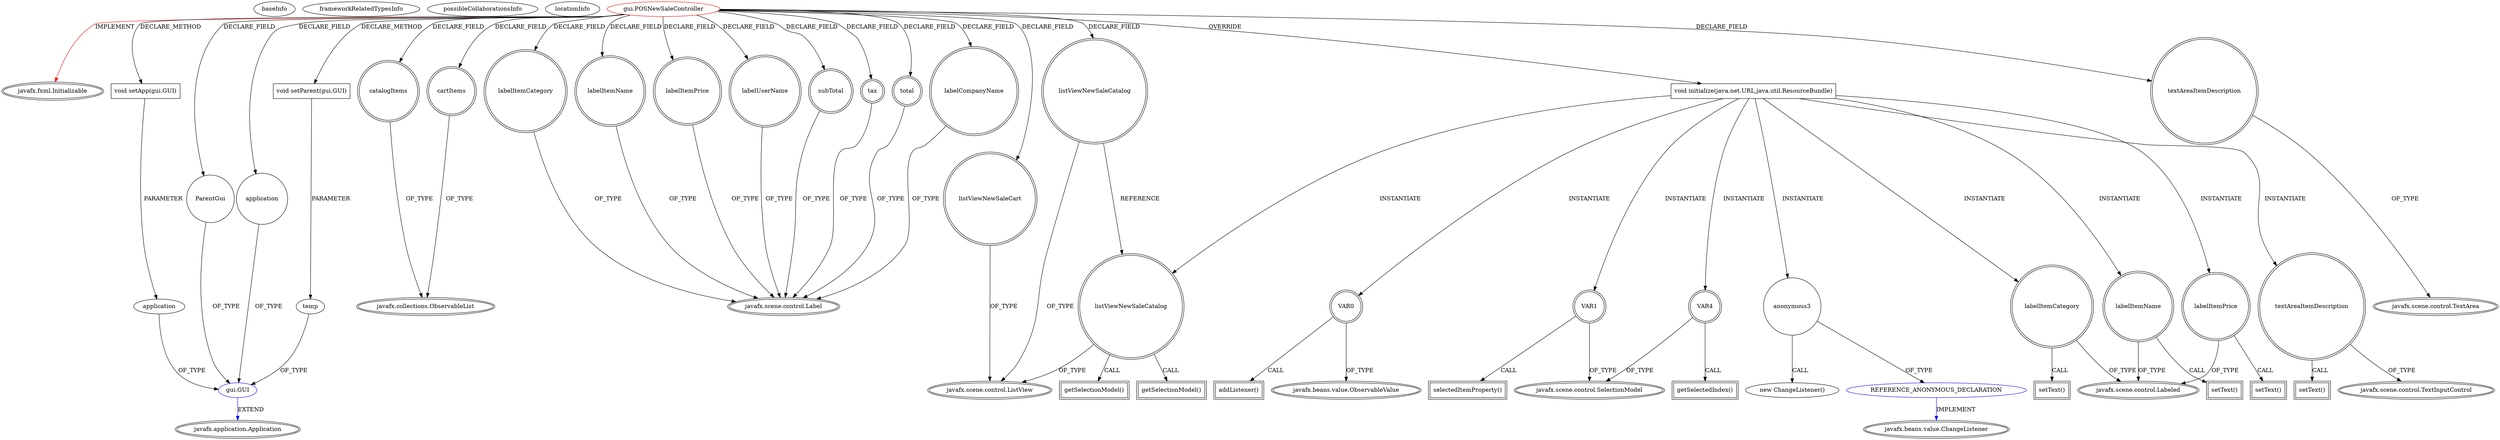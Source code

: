 digraph {
baseInfo[graphId=2218,category="extension_graph",isAnonymous=false,possibleRelation=true]
frameworkRelatedTypesInfo[0="javafx.fxml.Initializable"]
possibleCollaborationsInfo[0="2218~OVERRIDING_METHOD_DECLARATION-INSTANTIATION-~javafx.fxml.Initializable ~javafx.beans.value.ChangeListener ~false~true",1="2218~CLIENT_METHOD_DECLARATION-PARAMETER_DECLARATION-CLIENT_METHOD_DECLARATION-PARAMETER_DECLARATION-FIELD_DECLARATION-FIELD_DECLARATION-~javafx.fxml.Initializable ~javafx.application.Application ~false~false"]
locationInfo[projectName="bpaxson62-JavaFXPOS",filePath="/bpaxson62-JavaFXPOS/JavaFXPOS-master/src/gui/POSNewSaleController.java",contextSignature="POSNewSaleController",graphId="2218"]
0[label="gui.POSNewSaleController",vertexType="ROOT_CLIENT_CLASS_DECLARATION",isFrameworkType=false,color=red]
1[label="javafx.fxml.Initializable",vertexType="FRAMEWORK_INTERFACE_TYPE",isFrameworkType=true,peripheries=2]
2[label="ParentGui",vertexType="FIELD_DECLARATION",isFrameworkType=false,shape=circle]
3[label="gui.GUI",vertexType="REFERENCE_CLIENT_CLASS_DECLARATION",isFrameworkType=false,color=blue]
4[label="javafx.application.Application",vertexType="FRAMEWORK_CLASS_TYPE",isFrameworkType=true,peripheries=2]
5[label="application",vertexType="FIELD_DECLARATION",isFrameworkType=false,shape=circle]
7[label="cartItems",vertexType="FIELD_DECLARATION",isFrameworkType=true,peripheries=2,shape=circle]
8[label="javafx.collections.ObservableList",vertexType="FRAMEWORK_INTERFACE_TYPE",isFrameworkType=true,peripheries=2]
9[label="catalogItems",vertexType="FIELD_DECLARATION",isFrameworkType=true,peripheries=2,shape=circle]
11[label="labelCompanyName",vertexType="FIELD_DECLARATION",isFrameworkType=true,peripheries=2,shape=circle]
12[label="javafx.scene.control.Label",vertexType="FRAMEWORK_CLASS_TYPE",isFrameworkType=true,peripheries=2]
13[label="labelItemCategory",vertexType="FIELD_DECLARATION",isFrameworkType=true,peripheries=2,shape=circle]
15[label="labelItemName",vertexType="FIELD_DECLARATION",isFrameworkType=true,peripheries=2,shape=circle]
17[label="labelItemPrice",vertexType="FIELD_DECLARATION",isFrameworkType=true,peripheries=2,shape=circle]
19[label="labelUserName",vertexType="FIELD_DECLARATION",isFrameworkType=true,peripheries=2,shape=circle]
21[label="listViewNewSaleCart",vertexType="FIELD_DECLARATION",isFrameworkType=true,peripheries=2,shape=circle]
22[label="javafx.scene.control.ListView",vertexType="FRAMEWORK_CLASS_TYPE",isFrameworkType=true,peripheries=2]
23[label="listViewNewSaleCatalog",vertexType="FIELD_DECLARATION",isFrameworkType=true,peripheries=2,shape=circle]
25[label="subTotal",vertexType="FIELD_DECLARATION",isFrameworkType=true,peripheries=2,shape=circle]
27[label="tax",vertexType="FIELD_DECLARATION",isFrameworkType=true,peripheries=2,shape=circle]
29[label="textAreaItemDescription",vertexType="FIELD_DECLARATION",isFrameworkType=true,peripheries=2,shape=circle]
30[label="javafx.scene.control.TextArea",vertexType="FRAMEWORK_CLASS_TYPE",isFrameworkType=true,peripheries=2]
31[label="total",vertexType="FIELD_DECLARATION",isFrameworkType=true,peripheries=2,shape=circle]
33[label="void initialize(java.net.URL,java.util.ResourceBundle)",vertexType="OVERRIDING_METHOD_DECLARATION",isFrameworkType=false,shape=box]
34[label="VAR0",vertexType="VARIABLE_EXPRESION",isFrameworkType=true,peripheries=2,shape=circle]
36[label="javafx.beans.value.ObservableValue",vertexType="FRAMEWORK_INTERFACE_TYPE",isFrameworkType=true,peripheries=2]
35[label="addListener()",vertexType="INSIDE_CALL",isFrameworkType=true,peripheries=2,shape=box]
37[label="VAR1",vertexType="VARIABLE_EXPRESION",isFrameworkType=true,peripheries=2,shape=circle]
39[label="javafx.scene.control.SelectionModel",vertexType="FRAMEWORK_CLASS_TYPE",isFrameworkType=true,peripheries=2]
38[label="selectedItemProperty()",vertexType="INSIDE_CALL",isFrameworkType=true,peripheries=2,shape=box]
40[label="listViewNewSaleCatalog",vertexType="VARIABLE_EXPRESION",isFrameworkType=true,peripheries=2,shape=circle]
41[label="getSelectionModel()",vertexType="INSIDE_CALL",isFrameworkType=true,peripheries=2,shape=box]
44[label="anonymous3",vertexType="VARIABLE_EXPRESION",isFrameworkType=false,shape=circle]
45[label="REFERENCE_ANONYMOUS_DECLARATION",vertexType="REFERENCE_ANONYMOUS_DECLARATION",isFrameworkType=false,color=blue]
46[label="javafx.beans.value.ChangeListener",vertexType="FRAMEWORK_INTERFACE_TYPE",isFrameworkType=true,peripheries=2]
43[label="new ChangeListener()",vertexType="CONSTRUCTOR_CALL",isFrameworkType=false]
47[label="VAR4",vertexType="VARIABLE_EXPRESION",isFrameworkType=true,peripheries=2,shape=circle]
48[label="getSelectedIndex()",vertexType="INSIDE_CALL",isFrameworkType=true,peripheries=2,shape=box]
51[label="getSelectionModel()",vertexType="INSIDE_CALL",isFrameworkType=true,peripheries=2,shape=box]
52[label="labelItemName",vertexType="VARIABLE_EXPRESION",isFrameworkType=true,peripheries=2,shape=circle]
54[label="javafx.scene.control.Labeled",vertexType="FRAMEWORK_CLASS_TYPE",isFrameworkType=true,peripheries=2]
53[label="setText()",vertexType="INSIDE_CALL",isFrameworkType=true,peripheries=2,shape=box]
55[label="labelItemCategory",vertexType="VARIABLE_EXPRESION",isFrameworkType=true,peripheries=2,shape=circle]
56[label="setText()",vertexType="INSIDE_CALL",isFrameworkType=true,peripheries=2,shape=box]
58[label="labelItemPrice",vertexType="VARIABLE_EXPRESION",isFrameworkType=true,peripheries=2,shape=circle]
59[label="setText()",vertexType="INSIDE_CALL",isFrameworkType=true,peripheries=2,shape=box]
61[label="textAreaItemDescription",vertexType="VARIABLE_EXPRESION",isFrameworkType=true,peripheries=2,shape=circle]
63[label="javafx.scene.control.TextInputControl",vertexType="FRAMEWORK_CLASS_TYPE",isFrameworkType=true,peripheries=2]
62[label="setText()",vertexType="INSIDE_CALL",isFrameworkType=true,peripheries=2,shape=box]
64[label="void setParent(gui.GUI)",vertexType="CLIENT_METHOD_DECLARATION",isFrameworkType=false,shape=box]
65[label="temp",vertexType="PARAMETER_DECLARATION",isFrameworkType=false]
67[label="void setApp(gui.GUI)",vertexType="CLIENT_METHOD_DECLARATION",isFrameworkType=false,shape=box]
68[label="application",vertexType="PARAMETER_DECLARATION",isFrameworkType=false]
0->1[label="IMPLEMENT",color=red]
0->2[label="DECLARE_FIELD"]
3->4[label="EXTEND",color=blue]
2->3[label="OF_TYPE"]
0->5[label="DECLARE_FIELD"]
5->3[label="OF_TYPE"]
0->7[label="DECLARE_FIELD"]
7->8[label="OF_TYPE"]
0->9[label="DECLARE_FIELD"]
9->8[label="OF_TYPE"]
0->11[label="DECLARE_FIELD"]
11->12[label="OF_TYPE"]
0->13[label="DECLARE_FIELD"]
13->12[label="OF_TYPE"]
0->15[label="DECLARE_FIELD"]
15->12[label="OF_TYPE"]
0->17[label="DECLARE_FIELD"]
17->12[label="OF_TYPE"]
0->19[label="DECLARE_FIELD"]
19->12[label="OF_TYPE"]
0->21[label="DECLARE_FIELD"]
21->22[label="OF_TYPE"]
0->23[label="DECLARE_FIELD"]
23->22[label="OF_TYPE"]
0->25[label="DECLARE_FIELD"]
25->12[label="OF_TYPE"]
0->27[label="DECLARE_FIELD"]
27->12[label="OF_TYPE"]
0->29[label="DECLARE_FIELD"]
29->30[label="OF_TYPE"]
0->31[label="DECLARE_FIELD"]
31->12[label="OF_TYPE"]
0->33[label="OVERRIDE"]
33->34[label="INSTANTIATE"]
34->36[label="OF_TYPE"]
34->35[label="CALL"]
33->37[label="INSTANTIATE"]
37->39[label="OF_TYPE"]
37->38[label="CALL"]
33->40[label="INSTANTIATE"]
23->40[label="REFERENCE"]
40->22[label="OF_TYPE"]
40->41[label="CALL"]
33->44[label="INSTANTIATE"]
45->46[label="IMPLEMENT",color=blue]
44->45[label="OF_TYPE"]
44->43[label="CALL"]
33->47[label="INSTANTIATE"]
47->39[label="OF_TYPE"]
47->48[label="CALL"]
40->51[label="CALL"]
33->52[label="INSTANTIATE"]
52->54[label="OF_TYPE"]
52->53[label="CALL"]
33->55[label="INSTANTIATE"]
55->54[label="OF_TYPE"]
55->56[label="CALL"]
33->58[label="INSTANTIATE"]
58->54[label="OF_TYPE"]
58->59[label="CALL"]
33->61[label="INSTANTIATE"]
61->63[label="OF_TYPE"]
61->62[label="CALL"]
0->64[label="DECLARE_METHOD"]
65->3[label="OF_TYPE"]
64->65[label="PARAMETER"]
0->67[label="DECLARE_METHOD"]
68->3[label="OF_TYPE"]
67->68[label="PARAMETER"]
}

